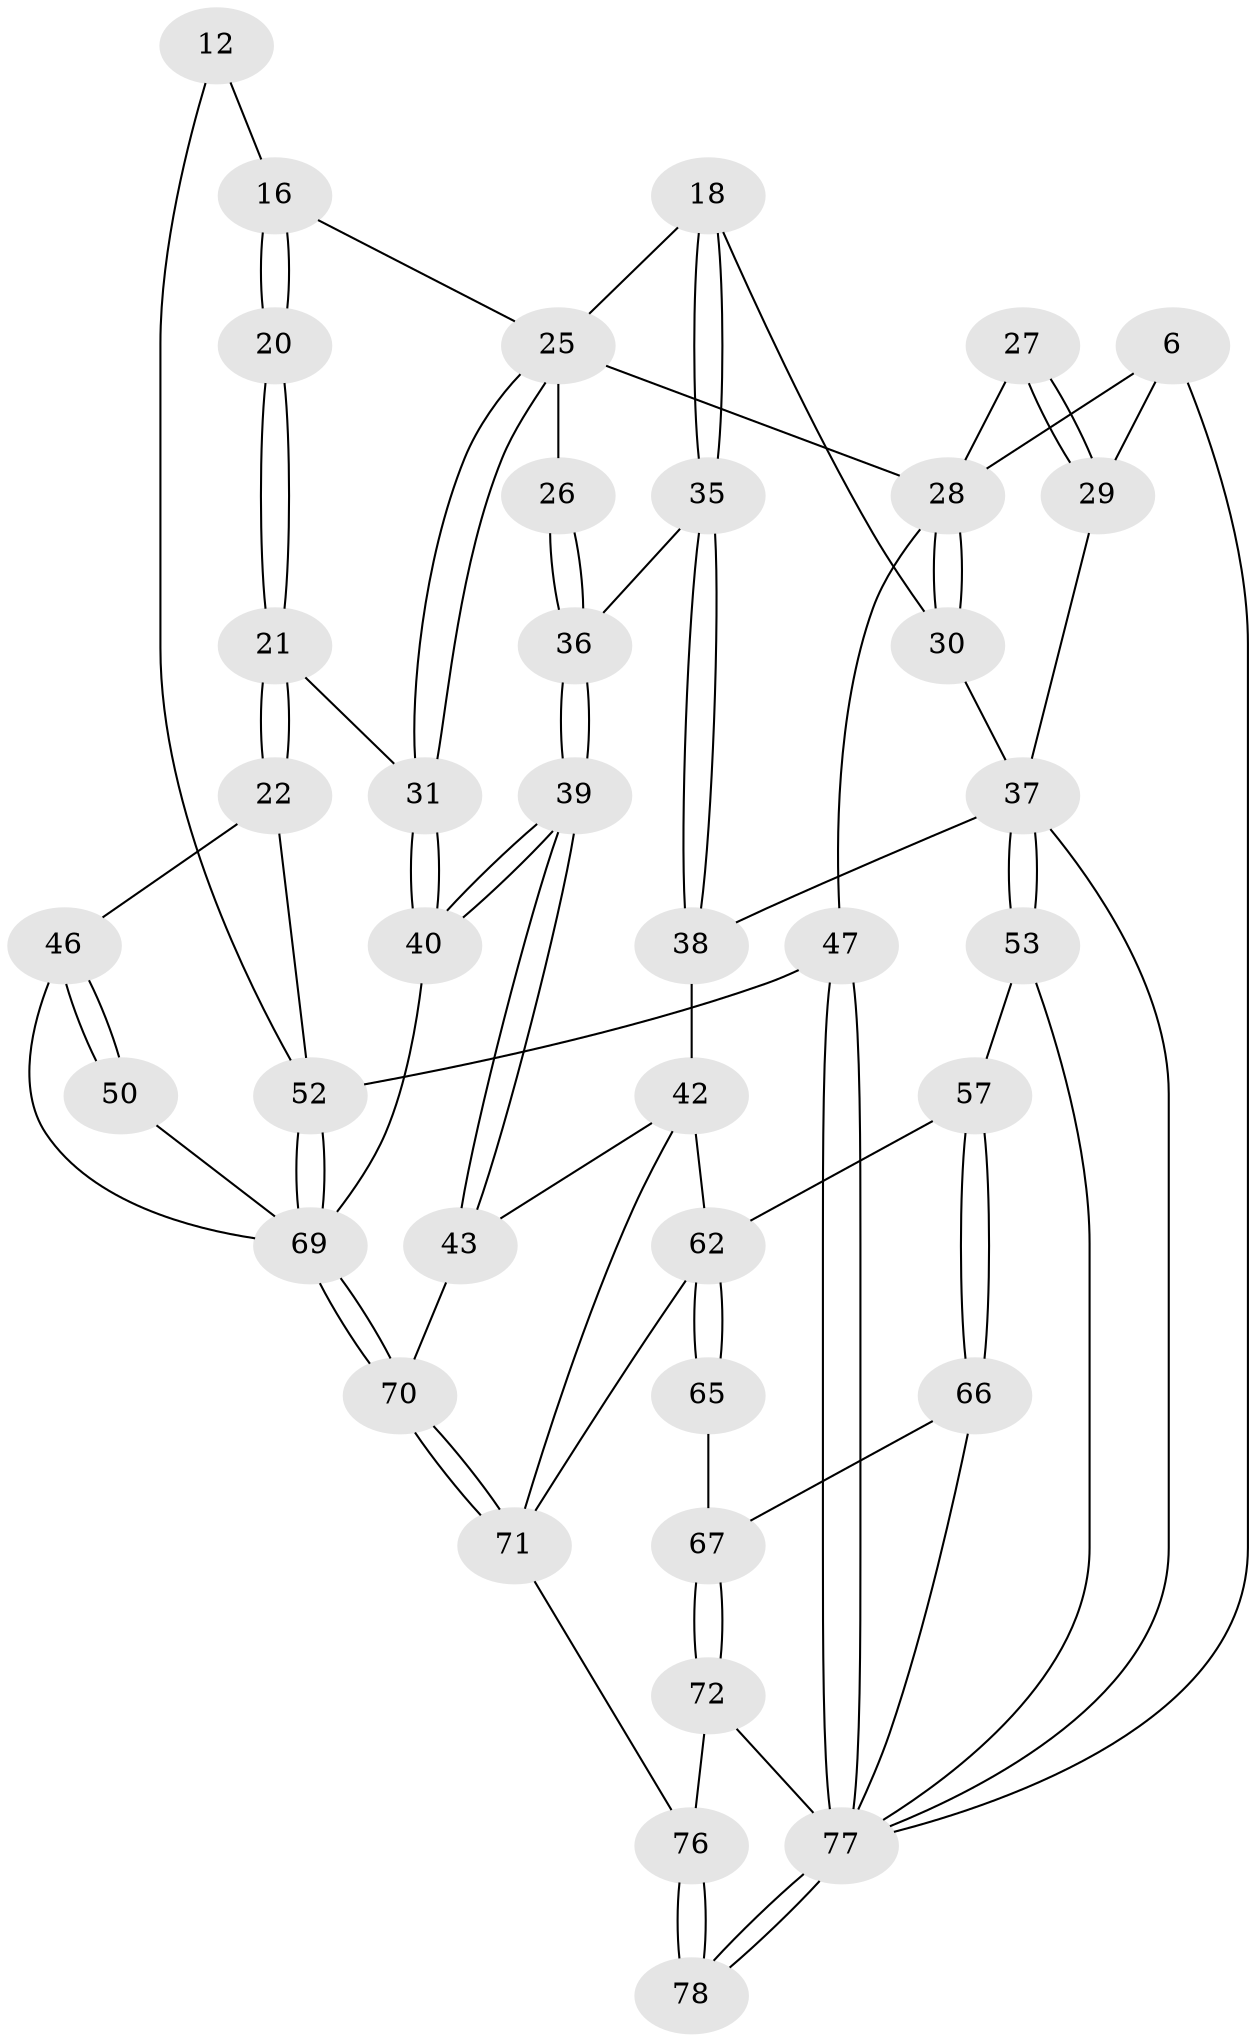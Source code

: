 // original degree distribution, {3: 0.02564102564102564, 5: 0.5128205128205128, 4: 0.24358974358974358, 6: 0.21794871794871795}
// Generated by graph-tools (version 1.1) at 2025/00/03/09/25 05:00:21]
// undirected, 39 vertices, 87 edges
graph export_dot {
graph [start="1"]
  node [color=gray90,style=filled];
  6 [pos="+0.8082377556564679+0.1270534225385743",super="+2"];
  12 [pos="+0.16830974159494114+0"];
  16 [pos="+0.19193981771667717+0.024701079587298405",super="+15"];
  18 [pos="+0.621439871933235+0.2413253365794508"];
  20 [pos="+0+0.2006718108925924"];
  21 [pos="+0+0.21332922901065351"];
  22 [pos="+0+0.193903901627425"];
  25 [pos="+0.27305583720626686+0.178767009749314",super="+14+19"];
  26 [pos="+0.3748884614684773+0.25247064853179146"];
  27 [pos="+0.8346886055063466+0.24875052596731717"];
  28 [pos="+0.8168044915362581+0.2466358522752716",super="+10"];
  29 [pos="+0.9009874041849182+0.3281819731918204",super="+23+24"];
  30 [pos="+0.673921837646573+0.3047379153462949",super="+17"];
  31 [pos="+0.09697156697932327+0.2934733647876719"];
  35 [pos="+0.44814367815403033+0.30197705529697705"];
  36 [pos="+0.37577277095695943+0.2546461144922504"];
  37 [pos="+0.6891843863007087+0.451495888274299",super="+33"];
  38 [pos="+0.5253899001149366+0.5003410787206054"];
  39 [pos="+0.2434222169984838+0.4670311710304424"];
  40 [pos="+0.16663350870557933+0.45757411442199497"];
  42 [pos="+0.4475472316040997+0.5548964709961477",super="+41"];
  43 [pos="+0.2921717763704957+0.5118713155910309"];
  46 [pos="+0+0.3060160103160133",super="+45"];
  47 [pos="+1+1",super="+4"];
  50 [pos="+0+0.5227694472748459"];
  52 [pos="+0+1",super="+11"];
  53 [pos="+0.7529941554440425+0.5530701190325127"];
  57 [pos="+0.7596038816480337+0.648035682896079"];
  62 [pos="+0.5750052694623814+0.7612454672502326",super="+59+58"];
  65 [pos="+0.5938469401622055+0.7625763881675753"];
  66 [pos="+0.8261955391054769+0.7210342921375079"];
  67 [pos="+0.6336495938826172+0.7922051729383814"];
  69 [pos="+0+1",super="+56+54"];
  70 [pos="+0.2195829586322527+1",super="+61+55"];
  71 [pos="+0.33207511210566415+1",super="+64+63+60"];
  72 [pos="+0.7004138361554668+0.8741887544157665"];
  76 [pos="+0.44774141085555574+1",super="+74+73"];
  77 [pos="+1+1",super="+75+68+49"];
  78 [pos="+0.9698656371346432+1"];
  6 -- 29 [weight=2];
  6 -- 77;
  6 -- 28;
  12 -- 16;
  12 -- 52;
  16 -- 20 [weight=2];
  16 -- 20;
  16 -- 25;
  18 -- 35;
  18 -- 35;
  18 -- 30;
  18 -- 25;
  20 -- 21;
  20 -- 21;
  21 -- 22;
  21 -- 22;
  21 -- 31;
  22 -- 46;
  22 -- 52;
  25 -- 26 [weight=2];
  25 -- 31;
  25 -- 31;
  25 -- 28;
  26 -- 36;
  26 -- 36;
  27 -- 28;
  27 -- 29 [weight=2];
  27 -- 29;
  28 -- 30 [weight=2];
  28 -- 30;
  28 -- 47;
  29 -- 37;
  30 -- 37;
  31 -- 40;
  31 -- 40;
  35 -- 36;
  35 -- 38;
  35 -- 38;
  36 -- 39;
  36 -- 39;
  37 -- 38;
  37 -- 53;
  37 -- 53;
  37 -- 77;
  38 -- 42;
  39 -- 40;
  39 -- 40;
  39 -- 43;
  39 -- 43;
  40 -- 69;
  42 -- 43;
  42 -- 62;
  42 -- 71;
  43 -- 70;
  46 -- 50 [weight=2];
  46 -- 50;
  46 -- 69;
  47 -- 77 [weight=3];
  47 -- 77;
  47 -- 52 [weight=2];
  50 -- 69;
  52 -- 69 [weight=2];
  52 -- 69;
  53 -- 57;
  53 -- 77;
  57 -- 66;
  57 -- 66;
  57 -- 62;
  62 -- 65 [weight=2];
  62 -- 65;
  62 -- 71;
  65 -- 67;
  66 -- 67;
  66 -- 77;
  67 -- 72;
  67 -- 72;
  69 -- 70 [weight=2];
  69 -- 70;
  70 -- 71 [weight=2];
  70 -- 71;
  71 -- 76 [weight=2];
  72 -- 76;
  72 -- 77;
  76 -- 78 [weight=2];
  76 -- 78;
  77 -- 78;
  77 -- 78;
}
